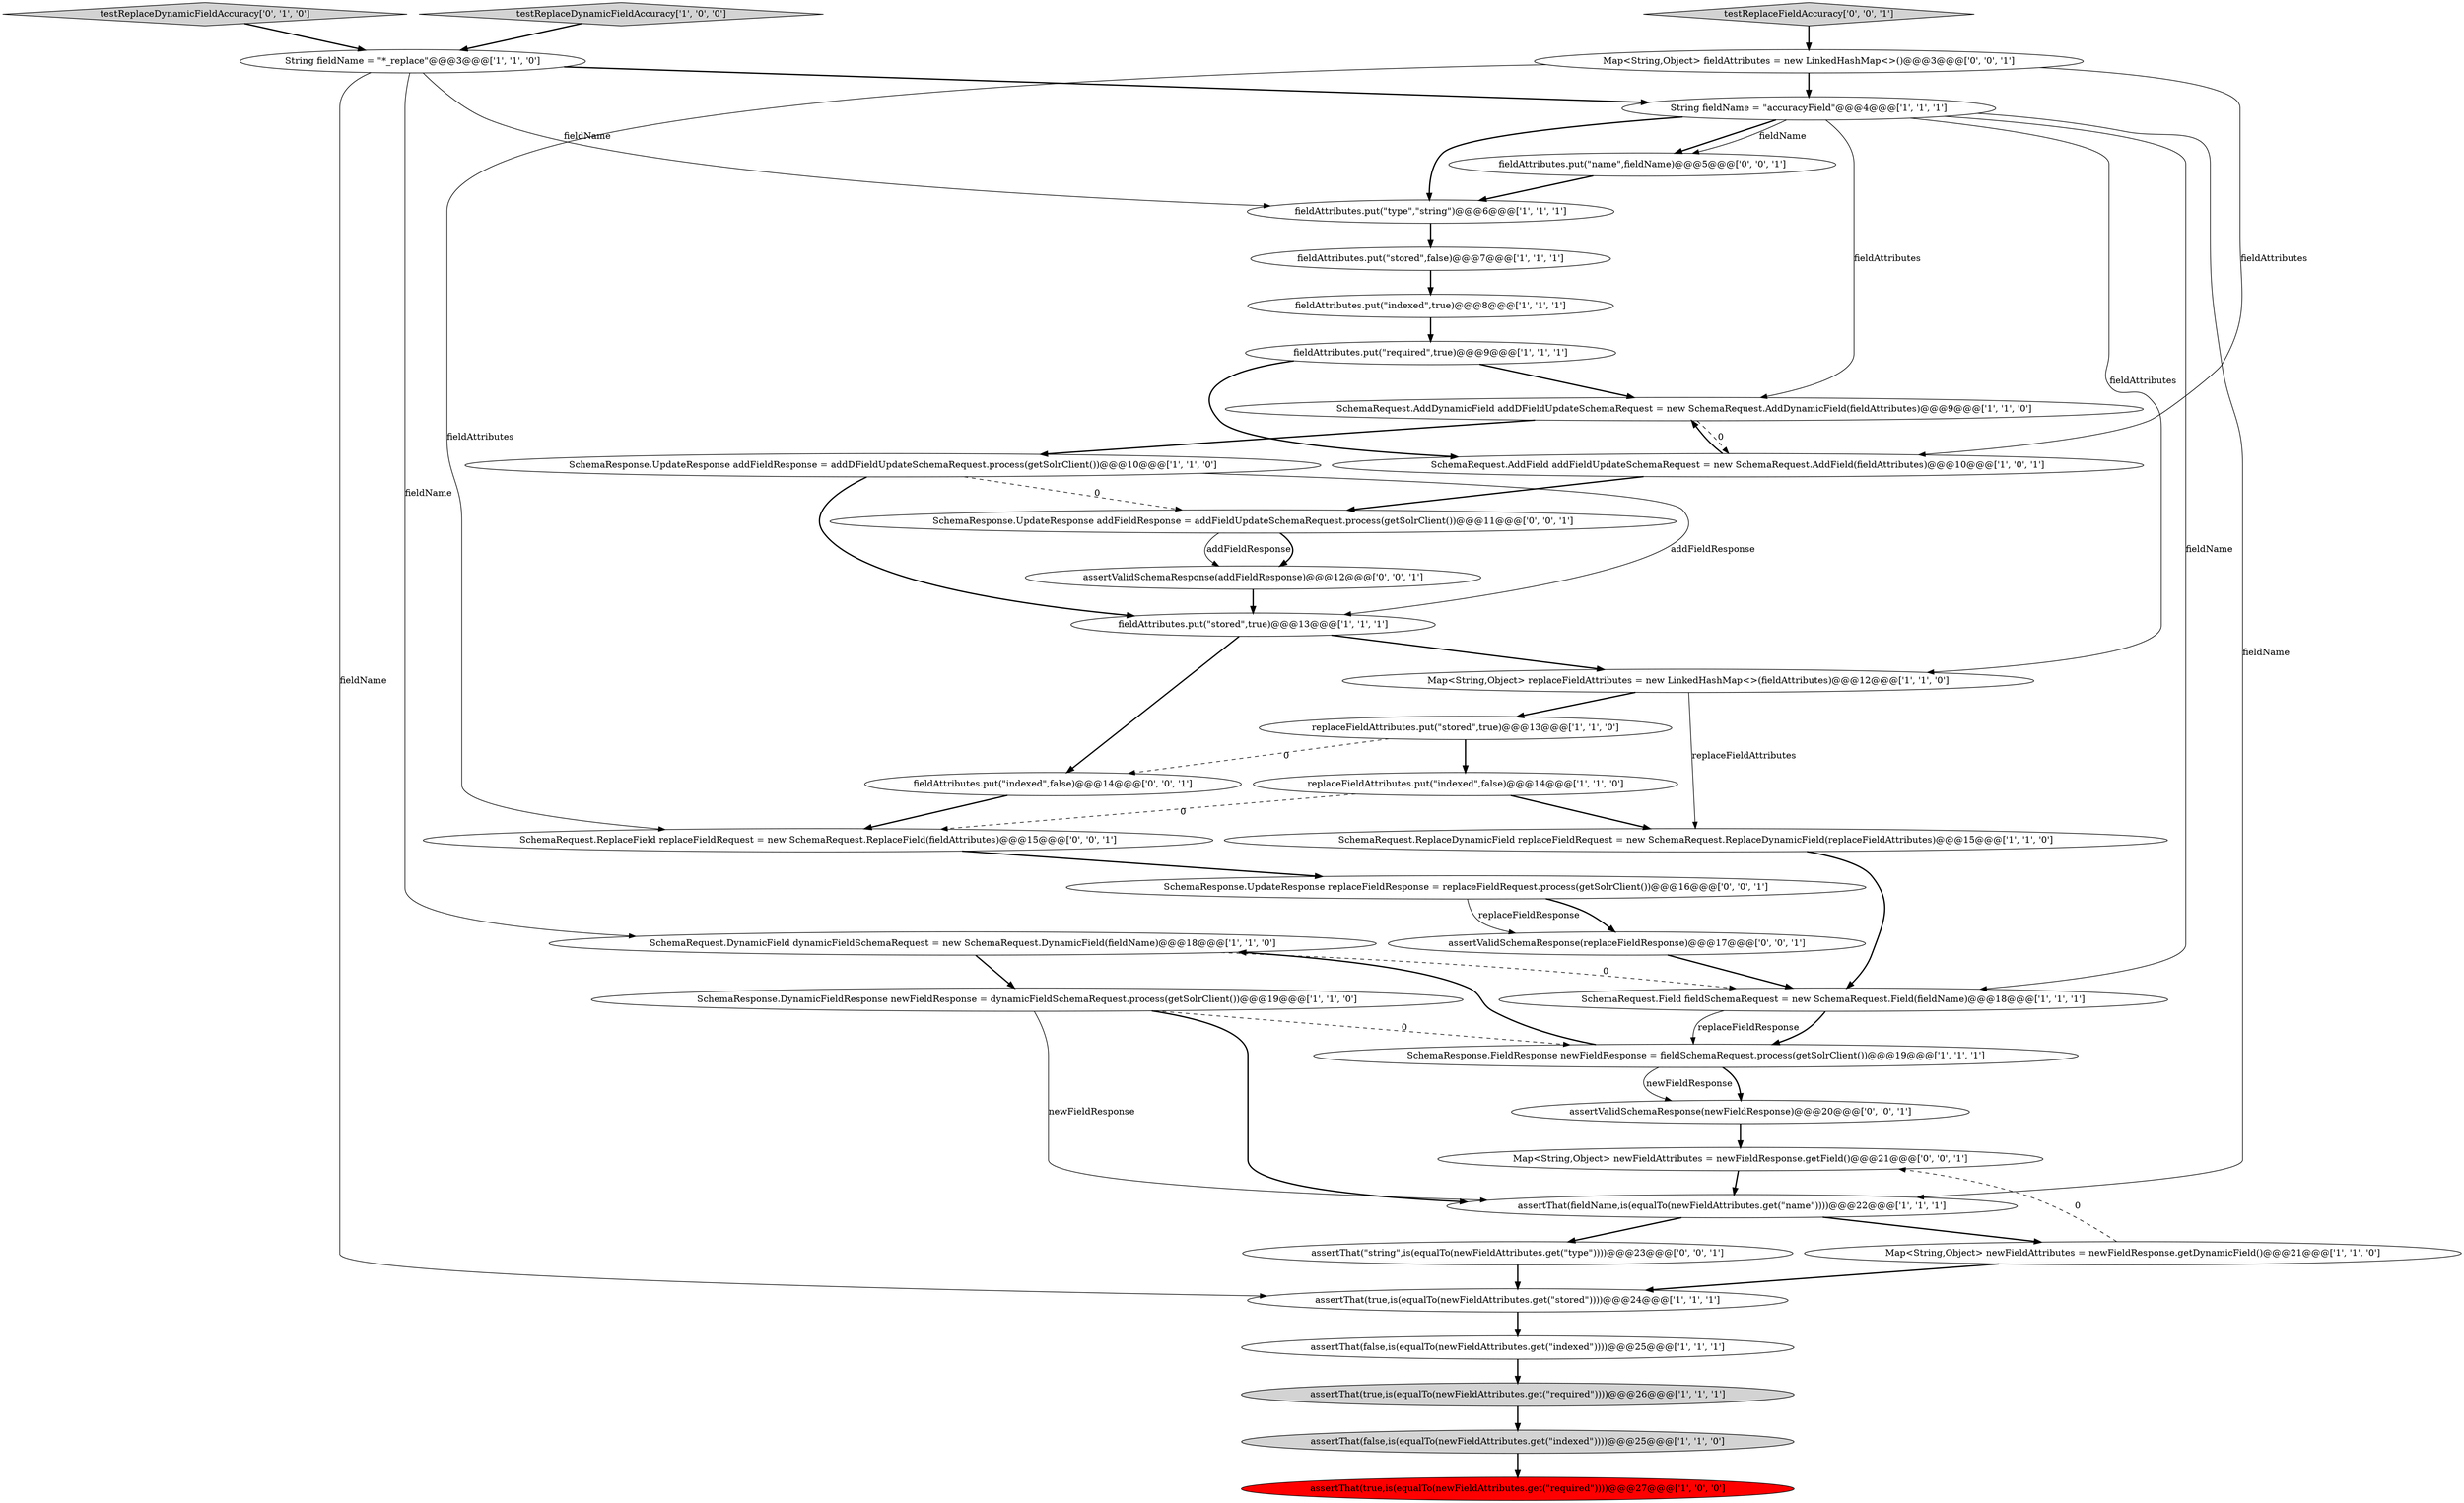 digraph {
7 [style = filled, label = "String fieldName = \"*_replace\"@@@3@@@['1', '1', '0']", fillcolor = white, shape = ellipse image = "AAA0AAABBB1BBB"];
3 [style = filled, label = "fieldAttributes.put(\"stored\",false)@@@7@@@['1', '1', '1']", fillcolor = white, shape = ellipse image = "AAA0AAABBB1BBB"];
14 [style = filled, label = "SchemaRequest.AddField addFieldUpdateSchemaRequest = new SchemaRequest.AddField(fieldAttributes)@@@10@@@['1', '0', '1']", fillcolor = white, shape = ellipse image = "AAA0AAABBB1BBB"];
20 [style = filled, label = "assertThat(false,is(equalTo(newFieldAttributes.get(\"indexed\"))))@@@25@@@['1', '1', '1']", fillcolor = white, shape = ellipse image = "AAA0AAABBB1BBB"];
35 [style = filled, label = "assertValidSchemaResponse(addFieldResponse)@@@12@@@['0', '0', '1']", fillcolor = white, shape = ellipse image = "AAA0AAABBB3BBB"];
23 [style = filled, label = "assertThat(true,is(equalTo(newFieldAttributes.get(\"stored\"))))@@@24@@@['1', '1', '1']", fillcolor = white, shape = ellipse image = "AAA0AAABBB1BBB"];
0 [style = filled, label = "assertThat(true,is(equalTo(newFieldAttributes.get(\"required\"))))@@@26@@@['1', '1', '1']", fillcolor = lightgray, shape = ellipse image = "AAA0AAABBB1BBB"];
2 [style = filled, label = "assertThat(fieldName,is(equalTo(newFieldAttributes.get(\"name\"))))@@@22@@@['1', '1', '1']", fillcolor = white, shape = ellipse image = "AAA0AAABBB1BBB"];
4 [style = filled, label = "assertThat(true,is(equalTo(newFieldAttributes.get(\"required\"))))@@@27@@@['1', '0', '0']", fillcolor = red, shape = ellipse image = "AAA1AAABBB1BBB"];
17 [style = filled, label = "replaceFieldAttributes.put(\"stored\",true)@@@13@@@['1', '1', '0']", fillcolor = white, shape = ellipse image = "AAA0AAABBB1BBB"];
37 [style = filled, label = "SchemaResponse.UpdateResponse addFieldResponse = addFieldUpdateSchemaRequest.process(getSolrClient())@@@11@@@['0', '0', '1']", fillcolor = white, shape = ellipse image = "AAA0AAABBB3BBB"];
21 [style = filled, label = "replaceFieldAttributes.put(\"indexed\",false)@@@14@@@['1', '1', '0']", fillcolor = white, shape = ellipse image = "AAA0AAABBB1BBB"];
18 [style = filled, label = "SchemaResponse.FieldResponse newFieldResponse = fieldSchemaRequest.process(getSolrClient())@@@19@@@['1', '1', '1']", fillcolor = white, shape = ellipse image = "AAA0AAABBB1BBB"];
34 [style = filled, label = "testReplaceFieldAccuracy['0', '0', '1']", fillcolor = lightgray, shape = diamond image = "AAA0AAABBB3BBB"];
22 [style = filled, label = "fieldAttributes.put(\"indexed\",true)@@@8@@@['1', '1', '1']", fillcolor = white, shape = ellipse image = "AAA0AAABBB1BBB"];
36 [style = filled, label = "assertValidSchemaResponse(newFieldResponse)@@@20@@@['0', '0', '1']", fillcolor = white, shape = ellipse image = "AAA0AAABBB3BBB"];
15 [style = filled, label = "SchemaRequest.AddDynamicField addDFieldUpdateSchemaRequest = new SchemaRequest.AddDynamicField(fieldAttributes)@@@9@@@['1', '1', '0']", fillcolor = white, shape = ellipse image = "AAA0AAABBB1BBB"];
33 [style = filled, label = "Map<String,Object> newFieldAttributes = newFieldResponse.getField()@@@21@@@['0', '0', '1']", fillcolor = white, shape = ellipse image = "AAA0AAABBB3BBB"];
26 [style = filled, label = "testReplaceDynamicFieldAccuracy['0', '1', '0']", fillcolor = lightgray, shape = diamond image = "AAA0AAABBB2BBB"];
29 [style = filled, label = "SchemaRequest.ReplaceField replaceFieldRequest = new SchemaRequest.ReplaceField(fieldAttributes)@@@15@@@['0', '0', '1']", fillcolor = white, shape = ellipse image = "AAA0AAABBB3BBB"];
8 [style = filled, label = "SchemaRequest.Field fieldSchemaRequest = new SchemaRequest.Field(fieldName)@@@18@@@['1', '1', '1']", fillcolor = white, shape = ellipse image = "AAA0AAABBB1BBB"];
30 [style = filled, label = "assertValidSchemaResponse(replaceFieldResponse)@@@17@@@['0', '0', '1']", fillcolor = white, shape = ellipse image = "AAA0AAABBB3BBB"];
9 [style = filled, label = "testReplaceDynamicFieldAccuracy['1', '0', '0']", fillcolor = lightgray, shape = diamond image = "AAA0AAABBB1BBB"];
31 [style = filled, label = "Map<String,Object> fieldAttributes = new LinkedHashMap<>()@@@3@@@['0', '0', '1']", fillcolor = white, shape = ellipse image = "AAA0AAABBB3BBB"];
38 [style = filled, label = "assertThat(\"string\",is(equalTo(newFieldAttributes.get(\"type\"))))@@@23@@@['0', '0', '1']", fillcolor = white, shape = ellipse image = "AAA0AAABBB3BBB"];
11 [style = filled, label = "fieldAttributes.put(\"required\",true)@@@9@@@['1', '1', '1']", fillcolor = white, shape = ellipse image = "AAA0AAABBB1BBB"];
16 [style = filled, label = "SchemaResponse.DynamicFieldResponse newFieldResponse = dynamicFieldSchemaRequest.process(getSolrClient())@@@19@@@['1', '1', '0']", fillcolor = white, shape = ellipse image = "AAA0AAABBB1BBB"];
1 [style = filled, label = "SchemaResponse.UpdateResponse addFieldResponse = addDFieldUpdateSchemaRequest.process(getSolrClient())@@@10@@@['1', '1', '0']", fillcolor = white, shape = ellipse image = "AAA0AAABBB1BBB"];
13 [style = filled, label = "SchemaRequest.DynamicField dynamicFieldSchemaRequest = new SchemaRequest.DynamicField(fieldName)@@@18@@@['1', '1', '0']", fillcolor = white, shape = ellipse image = "AAA0AAABBB1BBB"];
19 [style = filled, label = "String fieldName = \"accuracyField\"@@@4@@@['1', '1', '1']", fillcolor = white, shape = ellipse image = "AAA0AAABBB1BBB"];
28 [style = filled, label = "SchemaResponse.UpdateResponse replaceFieldResponse = replaceFieldRequest.process(getSolrClient())@@@16@@@['0', '0', '1']", fillcolor = white, shape = ellipse image = "AAA0AAABBB3BBB"];
32 [style = filled, label = "fieldAttributes.put(\"name\",fieldName)@@@5@@@['0', '0', '1']", fillcolor = white, shape = ellipse image = "AAA0AAABBB3BBB"];
5 [style = filled, label = "Map<String,Object> replaceFieldAttributes = new LinkedHashMap<>(fieldAttributes)@@@12@@@['1', '1', '0']", fillcolor = white, shape = ellipse image = "AAA0AAABBB1BBB"];
6 [style = filled, label = "fieldAttributes.put(\"type\",\"string\")@@@6@@@['1', '1', '1']", fillcolor = white, shape = ellipse image = "AAA0AAABBB1BBB"];
10 [style = filled, label = "fieldAttributes.put(\"stored\",true)@@@13@@@['1', '1', '1']", fillcolor = white, shape = ellipse image = "AAA0AAABBB1BBB"];
24 [style = filled, label = "SchemaRequest.ReplaceDynamicField replaceFieldRequest = new SchemaRequest.ReplaceDynamicField(replaceFieldAttributes)@@@15@@@['1', '1', '0']", fillcolor = white, shape = ellipse image = "AAA0AAABBB1BBB"];
25 [style = filled, label = "assertThat(false,is(equalTo(newFieldAttributes.get(\"indexed\"))))@@@25@@@['1', '1', '0']", fillcolor = lightgray, shape = ellipse image = "AAA0AAABBB1BBB"];
27 [style = filled, label = "fieldAttributes.put(\"indexed\",false)@@@14@@@['0', '0', '1']", fillcolor = white, shape = ellipse image = "AAA0AAABBB3BBB"];
12 [style = filled, label = "Map<String,Object> newFieldAttributes = newFieldResponse.getDynamicField()@@@21@@@['1', '1', '0']", fillcolor = white, shape = ellipse image = "AAA0AAABBB1BBB"];
6->3 [style = bold, label=""];
1->37 [style = dashed, label="0"];
23->20 [style = bold, label=""];
7->23 [style = solid, label="fieldName"];
12->33 [style = dashed, label="0"];
26->7 [style = bold, label=""];
28->30 [style = bold, label=""];
11->14 [style = bold, label=""];
8->18 [style = bold, label=""];
10->27 [style = bold, label=""];
20->0 [style = bold, label=""];
19->2 [style = solid, label="fieldName"];
33->2 [style = bold, label=""];
7->13 [style = solid, label="fieldName"];
25->4 [style = bold, label=""];
7->6 [style = solid, label="fieldName"];
38->23 [style = bold, label=""];
34->31 [style = bold, label=""];
18->36 [style = bold, label=""];
21->24 [style = bold, label=""];
16->2 [style = bold, label=""];
9->7 [style = bold, label=""];
19->6 [style = bold, label=""];
3->22 [style = bold, label=""];
5->17 [style = bold, label=""];
36->33 [style = bold, label=""];
16->18 [style = dashed, label="0"];
13->16 [style = bold, label=""];
32->6 [style = bold, label=""];
2->12 [style = bold, label=""];
11->15 [style = bold, label=""];
19->15 [style = solid, label="fieldAttributes"];
31->14 [style = solid, label="fieldAttributes"];
29->28 [style = bold, label=""];
2->38 [style = bold, label=""];
5->24 [style = solid, label="replaceFieldAttributes"];
31->29 [style = solid, label="fieldAttributes"];
13->8 [style = dashed, label="0"];
19->32 [style = bold, label=""];
10->5 [style = bold, label=""];
19->8 [style = solid, label="fieldName"];
0->25 [style = bold, label=""];
15->14 [style = dashed, label="0"];
37->35 [style = solid, label="addFieldResponse"];
1->10 [style = solid, label="addFieldResponse"];
18->36 [style = solid, label="newFieldResponse"];
19->32 [style = solid, label="fieldName"];
14->37 [style = bold, label=""];
18->13 [style = bold, label=""];
16->2 [style = solid, label="newFieldResponse"];
14->15 [style = bold, label=""];
12->23 [style = bold, label=""];
35->10 [style = bold, label=""];
37->35 [style = bold, label=""];
24->8 [style = bold, label=""];
27->29 [style = bold, label=""];
30->8 [style = bold, label=""];
8->18 [style = solid, label="replaceFieldResponse"];
19->5 [style = solid, label="fieldAttributes"];
1->10 [style = bold, label=""];
28->30 [style = solid, label="replaceFieldResponse"];
7->19 [style = bold, label=""];
17->21 [style = bold, label=""];
21->29 [style = dashed, label="0"];
22->11 [style = bold, label=""];
31->19 [style = bold, label=""];
15->1 [style = bold, label=""];
17->27 [style = dashed, label="0"];
}
